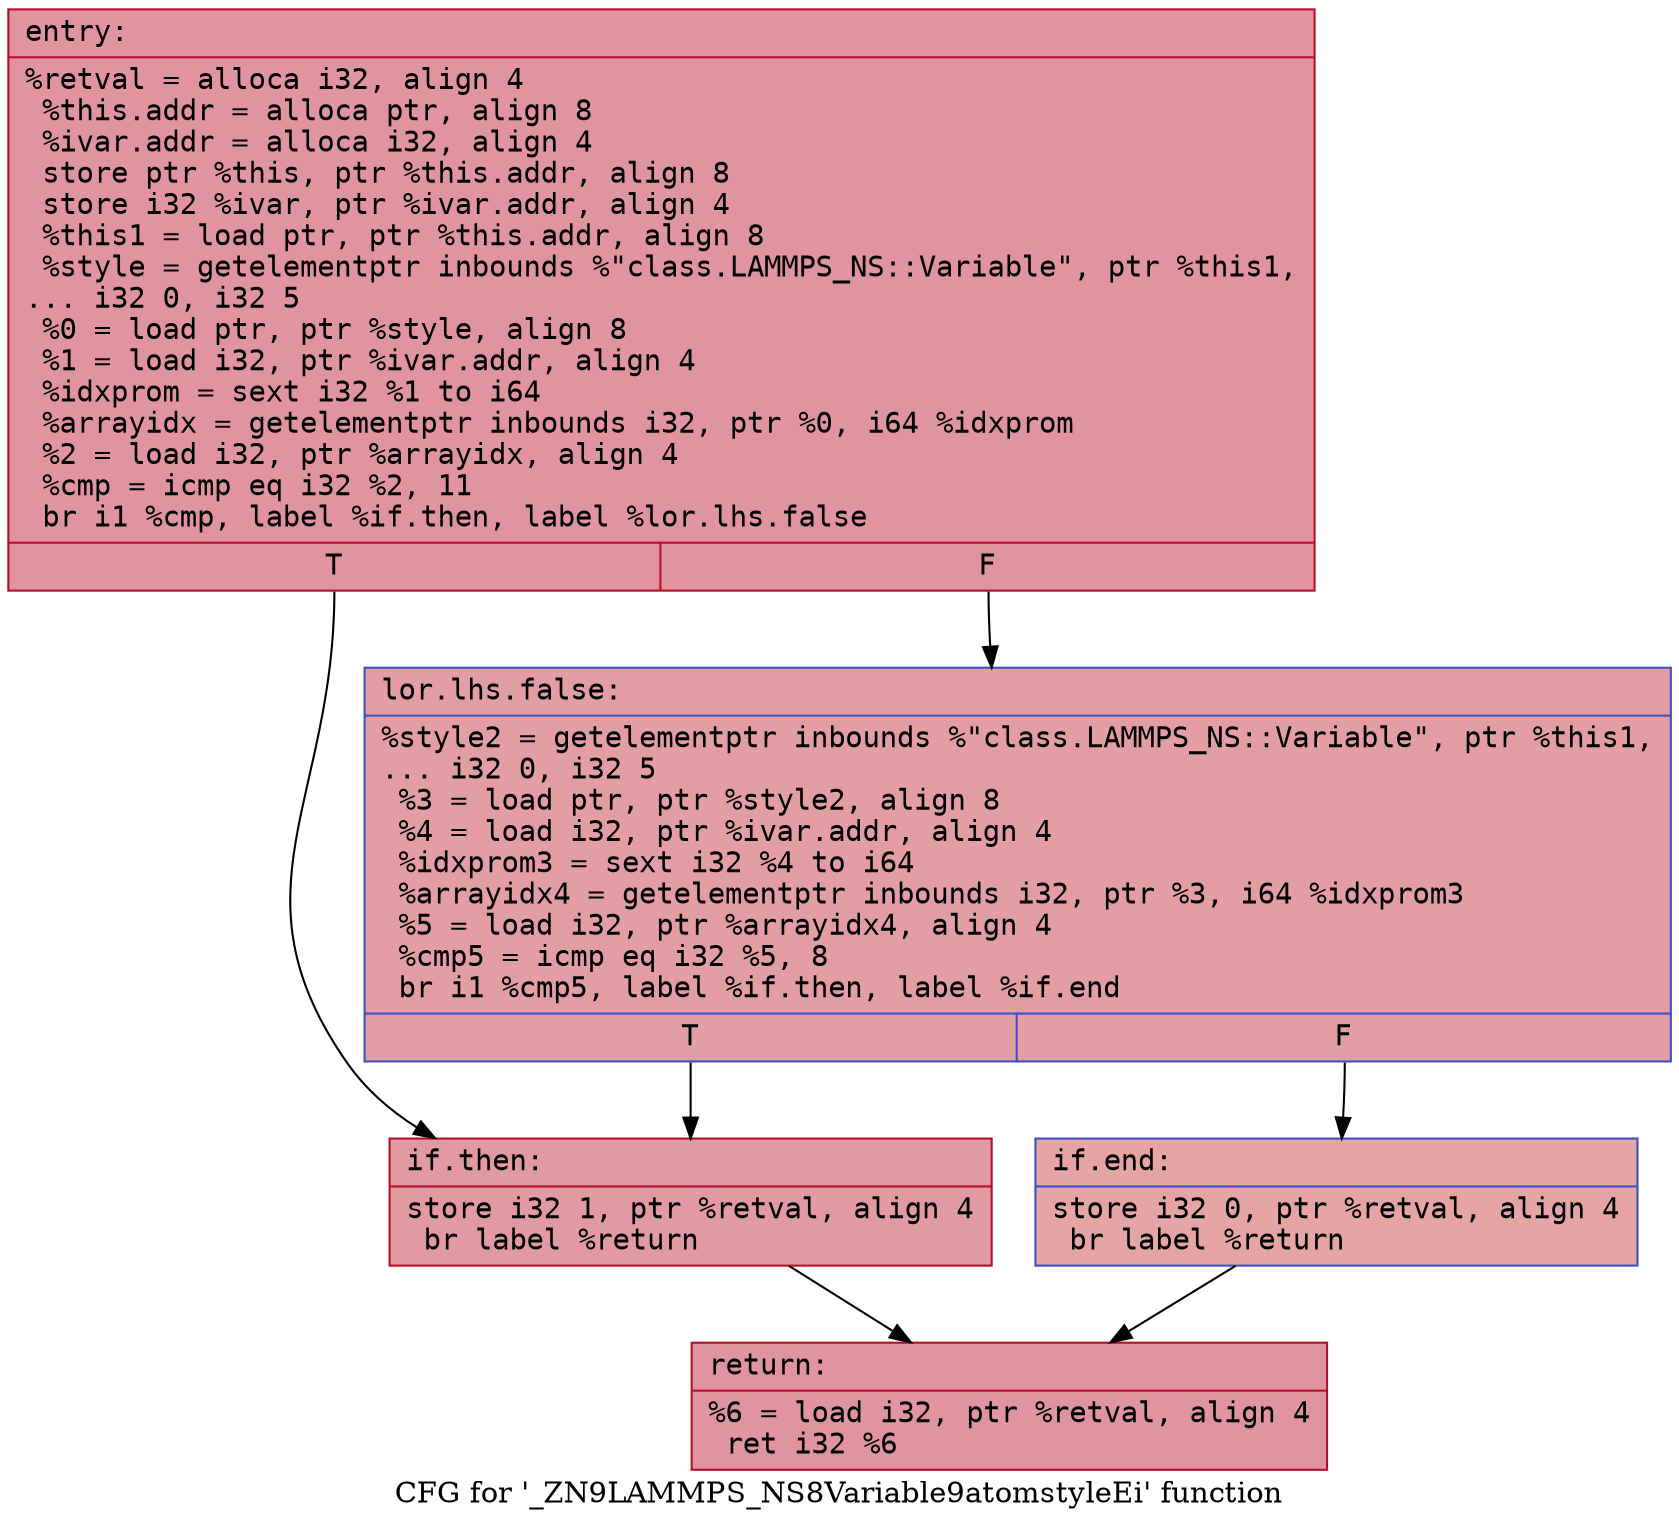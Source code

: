 digraph "CFG for '_ZN9LAMMPS_NS8Variable9atomstyleEi' function" {
	label="CFG for '_ZN9LAMMPS_NS8Variable9atomstyleEi' function";

	Node0x556bfe2e4700 [shape=record,color="#b70d28ff", style=filled, fillcolor="#b70d2870" fontname="Courier",label="{entry:\l|  %retval = alloca i32, align 4\l  %this.addr = alloca ptr, align 8\l  %ivar.addr = alloca i32, align 4\l  store ptr %this, ptr %this.addr, align 8\l  store i32 %ivar, ptr %ivar.addr, align 4\l  %this1 = load ptr, ptr %this.addr, align 8\l  %style = getelementptr inbounds %\"class.LAMMPS_NS::Variable\", ptr %this1,\l... i32 0, i32 5\l  %0 = load ptr, ptr %style, align 8\l  %1 = load i32, ptr %ivar.addr, align 4\l  %idxprom = sext i32 %1 to i64\l  %arrayidx = getelementptr inbounds i32, ptr %0, i64 %idxprom\l  %2 = load i32, ptr %arrayidx, align 4\l  %cmp = icmp eq i32 %2, 11\l  br i1 %cmp, label %if.then, label %lor.lhs.false\l|{<s0>T|<s1>F}}"];
	Node0x556bfe2e4700:s0 -> Node0x556bfe2e4e50[tooltip="entry -> if.then\nProbability 50.00%" ];
	Node0x556bfe2e4700:s1 -> Node0x556bfe2e4ec0[tooltip="entry -> lor.lhs.false\nProbability 50.00%" ];
	Node0x556bfe2e4ec0 [shape=record,color="#3d50c3ff", style=filled, fillcolor="#be242e70" fontname="Courier",label="{lor.lhs.false:\l|  %style2 = getelementptr inbounds %\"class.LAMMPS_NS::Variable\", ptr %this1,\l... i32 0, i32 5\l  %3 = load ptr, ptr %style2, align 8\l  %4 = load i32, ptr %ivar.addr, align 4\l  %idxprom3 = sext i32 %4 to i64\l  %arrayidx4 = getelementptr inbounds i32, ptr %3, i64 %idxprom3\l  %5 = load i32, ptr %arrayidx4, align 4\l  %cmp5 = icmp eq i32 %5, 8\l  br i1 %cmp5, label %if.then, label %if.end\l|{<s0>T|<s1>F}}"];
	Node0x556bfe2e4ec0:s0 -> Node0x556bfe2e4e50[tooltip="lor.lhs.false -> if.then\nProbability 50.00%" ];
	Node0x556bfe2e4ec0:s1 -> Node0x556bfe2e5610[tooltip="lor.lhs.false -> if.end\nProbability 50.00%" ];
	Node0x556bfe2e4e50 [shape=record,color="#b70d28ff", style=filled, fillcolor="#bb1b2c70" fontname="Courier",label="{if.then:\l|  store i32 1, ptr %retval, align 4\l  br label %return\l}"];
	Node0x556bfe2e4e50 -> Node0x556bfe2e57d0[tooltip="if.then -> return\nProbability 100.00%" ];
	Node0x556bfe2e5610 [shape=record,color="#3d50c3ff", style=filled, fillcolor="#c5333470" fontname="Courier",label="{if.end:\l|  store i32 0, ptr %retval, align 4\l  br label %return\l}"];
	Node0x556bfe2e5610 -> Node0x556bfe2e57d0[tooltip="if.end -> return\nProbability 100.00%" ];
	Node0x556bfe2e57d0 [shape=record,color="#b70d28ff", style=filled, fillcolor="#b70d2870" fontname="Courier",label="{return:\l|  %6 = load i32, ptr %retval, align 4\l  ret i32 %6\l}"];
}
